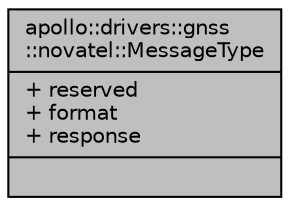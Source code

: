 digraph "apollo::drivers::gnss::novatel::MessageType"
{
  edge [fontname="Helvetica",fontsize="10",labelfontname="Helvetica",labelfontsize="10"];
  node [fontname="Helvetica",fontsize="10",shape=record];
  Node1 [label="{apollo::drivers::gnss\l::novatel::MessageType\n|+ reserved\l+ format\l+ response\l|}",height=0.2,width=0.4,color="black", fillcolor="grey75", style="filled" fontcolor="black"];
}
